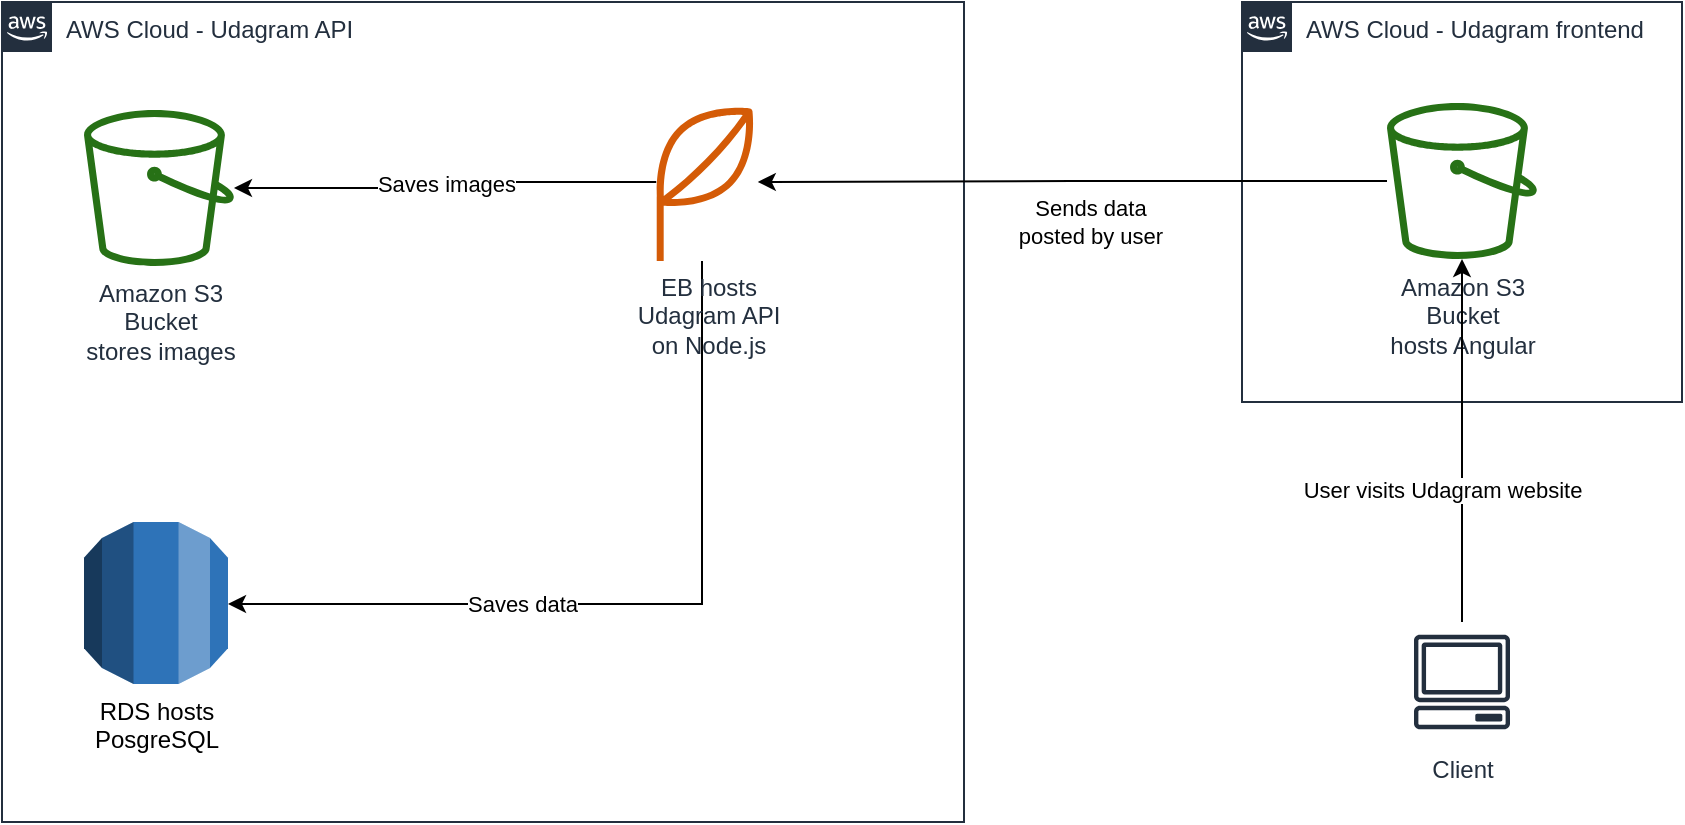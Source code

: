 <mxfile version="20.0.4"><diagram id="Ht1M8jgEwFfnCIfOTk4-" name="Page-1"><mxGraphModel dx="1422" dy="1579" grid="1" gridSize="10" guides="1" tooltips="1" connect="1" arrows="1" fold="1" page="1" pageScale="1" pageWidth="1169" pageHeight="827" background="#ffffff" math="0" shadow="0"><root><mxCell id="0"/><mxCell id="1" parent="0"/><mxCell id="UEzPUAAOIrF-is8g5C7q-175" value="&lt;div&gt;AWS Cloud - Udagram API&lt;/div&gt;&lt;div&gt;&lt;br&gt;&lt;/div&gt;" style="points=[[0,0],[0.25,0],[0.5,0],[0.75,0],[1,0],[1,0.25],[1,0.5],[1,0.75],[1,1],[0.75,1],[0.5,1],[0.25,1],[0,1],[0,0.75],[0,0.5],[0,0.25]];outlineConnect=0;gradientColor=none;html=1;whiteSpace=wrap;fontSize=12;fontStyle=0;shape=mxgraph.aws4.group;grIcon=mxgraph.aws4.group_aws_cloud_alt;strokeColor=#232F3E;fillColor=none;verticalAlign=top;align=left;spacingLeft=30;fontColor=#232F3E;dashed=0;labelBackgroundColor=#ffffff;container=1;pointerEvents=0;collapsible=0;recursiveResize=0;" parent="1" vertex="1"><mxGeometry x="40" y="-800" width="481" height="410" as="geometry"/></mxCell><mxCell id="0_aItJHX9Faws3LRWTbR-7" value="&lt;div&gt;RDS hosts&lt;/div&gt;&lt;div&gt;PosgreSQL&lt;/div&gt;" style="outlineConnect=0;dashed=0;verticalLabelPosition=bottom;verticalAlign=top;align=center;html=1;shape=mxgraph.aws3.rds;fillColor=#2E73B8;gradientColor=none;" vertex="1" parent="UEzPUAAOIrF-is8g5C7q-175"><mxGeometry x="41" y="260" width="72" height="81" as="geometry"/></mxCell><mxCell id="0_aItJHX9Faws3LRWTbR-14" value="Saves data" style="edgeStyle=orthogonalEdgeStyle;rounded=0;orthogonalLoop=1;jettySize=auto;html=1;" edge="1" parent="UEzPUAAOIrF-is8g5C7q-175" source="0_aItJHX9Faws3LRWTbR-10" target="0_aItJHX9Faws3LRWTbR-7"><mxGeometry x="0.28" relative="1" as="geometry"><Array as="points"><mxPoint x="350" y="301"/></Array><mxPoint as="offset"/></mxGeometry></mxCell><mxCell id="0_aItJHX9Faws3LRWTbR-10" value="&lt;div&gt;EB hosts &lt;br&gt;&lt;/div&gt;&lt;div&gt;Udagram API &lt;br&gt;&lt;/div&gt;&lt;div&gt;on Node.js&lt;br&gt;&lt;/div&gt;&lt;div&gt;&lt;br&gt;&lt;/div&gt;" style="sketch=0;outlineConnect=0;fontColor=#232F3E;gradientColor=none;fillColor=#D45B07;strokeColor=none;dashed=0;verticalLabelPosition=bottom;verticalAlign=top;align=center;html=1;fontSize=12;fontStyle=0;aspect=fixed;pointerEvents=1;shape=mxgraph.aws4.application;" vertex="1" parent="UEzPUAAOIrF-is8g5C7q-175"><mxGeometry x="327" y="50.5" width="51" height="78.97" as="geometry"/></mxCell><mxCell id="UEzPUAAOIrF-is8g5C7q-177" value="Amazon S3&lt;br&gt;&lt;div&gt;Bucket &lt;br&gt;&lt;/div&gt;&lt;div&gt;stores images&lt;/div&gt;" style="outlineConnect=0;fontColor=#232F3E;gradientColor=none;fillColor=#277116;strokeColor=none;dashed=0;verticalLabelPosition=bottom;verticalAlign=top;align=center;html=1;fontSize=12;fontStyle=0;aspect=fixed;pointerEvents=1;shape=mxgraph.aws4.bucket;labelBackgroundColor=#ffffff;" parent="UEzPUAAOIrF-is8g5C7q-175" vertex="1"><mxGeometry x="41" y="54" width="75" height="78" as="geometry"/></mxCell><mxCell id="0_aItJHX9Faws3LRWTbR-13" value="&lt;div&gt;Saves images&lt;/div&gt;" style="edgeStyle=orthogonalEdgeStyle;rounded=0;orthogonalLoop=1;jettySize=auto;html=1;" edge="1" parent="UEzPUAAOIrF-is8g5C7q-175" source="0_aItJHX9Faws3LRWTbR-10" target="UEzPUAAOIrF-is8g5C7q-177"><mxGeometry relative="1" as="geometry"/></mxCell><mxCell id="0_aItJHX9Faws3LRWTbR-2" value="&lt;div&gt;AWS Cloud - Udagram frontend&lt;br&gt;&lt;/div&gt;&lt;div&gt;&lt;br&gt;&lt;/div&gt;" style="points=[[0,0],[0.25,0],[0.5,0],[0.75,0],[1,0],[1,0.25],[1,0.5],[1,0.75],[1,1],[0.75,1],[0.5,1],[0.25,1],[0,1],[0,0.75],[0,0.5],[0,0.25]];outlineConnect=0;gradientColor=none;html=1;whiteSpace=wrap;fontSize=12;fontStyle=0;shape=mxgraph.aws4.group;grIcon=mxgraph.aws4.group_aws_cloud_alt;strokeColor=#232F3E;fillColor=none;verticalAlign=top;align=left;spacingLeft=30;fontColor=#232F3E;dashed=0;labelBackgroundColor=#ffffff;container=1;pointerEvents=0;collapsible=0;recursiveResize=0;" vertex="1" parent="1"><mxGeometry x="660" y="-800" width="220" height="200" as="geometry"/></mxCell><mxCell id="0_aItJHX9Faws3LRWTbR-1" value="Amazon S3&lt;br&gt;&lt;div&gt;Bucket&lt;/div&gt;&lt;div&gt;hosts Angular&lt;br&gt;&lt;/div&gt;" style="outlineConnect=0;fontColor=#232F3E;gradientColor=none;fillColor=#277116;strokeColor=none;dashed=0;verticalLabelPosition=bottom;verticalAlign=top;align=center;html=1;fontSize=12;fontStyle=0;aspect=fixed;pointerEvents=1;shape=mxgraph.aws4.bucket;labelBackgroundColor=#ffffff;" vertex="1" parent="0_aItJHX9Faws3LRWTbR-2"><mxGeometry x="72.5" y="50.5" width="75" height="78" as="geometry"/></mxCell><mxCell id="0_aItJHX9Faws3LRWTbR-6" value="User visits Udagram website" style="edgeStyle=orthogonalEdgeStyle;rounded=0;orthogonalLoop=1;jettySize=auto;html=1;" edge="1" parent="1" source="0_aItJHX9Faws3LRWTbR-5" target="0_aItJHX9Faws3LRWTbR-1"><mxGeometry x="-0.261" y="10" relative="1" as="geometry"><mxPoint y="1" as="offset"/></mxGeometry></mxCell><mxCell id="0_aItJHX9Faws3LRWTbR-5" value="Client" style="sketch=0;outlineConnect=0;fontColor=#232F3E;gradientColor=none;strokeColor=#232F3E;fillColor=#ffffff;dashed=0;verticalLabelPosition=bottom;verticalAlign=top;align=center;html=1;fontSize=12;fontStyle=0;aspect=fixed;shape=mxgraph.aws4.resourceIcon;resIcon=mxgraph.aws4.client;" vertex="1" parent="1"><mxGeometry x="740" y="-490" width="60" height="60" as="geometry"/></mxCell><mxCell id="0_aItJHX9Faws3LRWTbR-11" value="&lt;div&gt;Sends data&lt;/div&gt;&lt;div&gt;posted by user&lt;br&gt;&lt;/div&gt;" style="edgeStyle=orthogonalEdgeStyle;rounded=0;orthogonalLoop=1;jettySize=auto;html=1;" edge="1" parent="1" source="0_aItJHX9Faws3LRWTbR-1" target="0_aItJHX9Faws3LRWTbR-10"><mxGeometry x="-0.059" y="21" relative="1" as="geometry"><mxPoint y="-1" as="offset"/></mxGeometry></mxCell></root></mxGraphModel></diagram></mxfile>